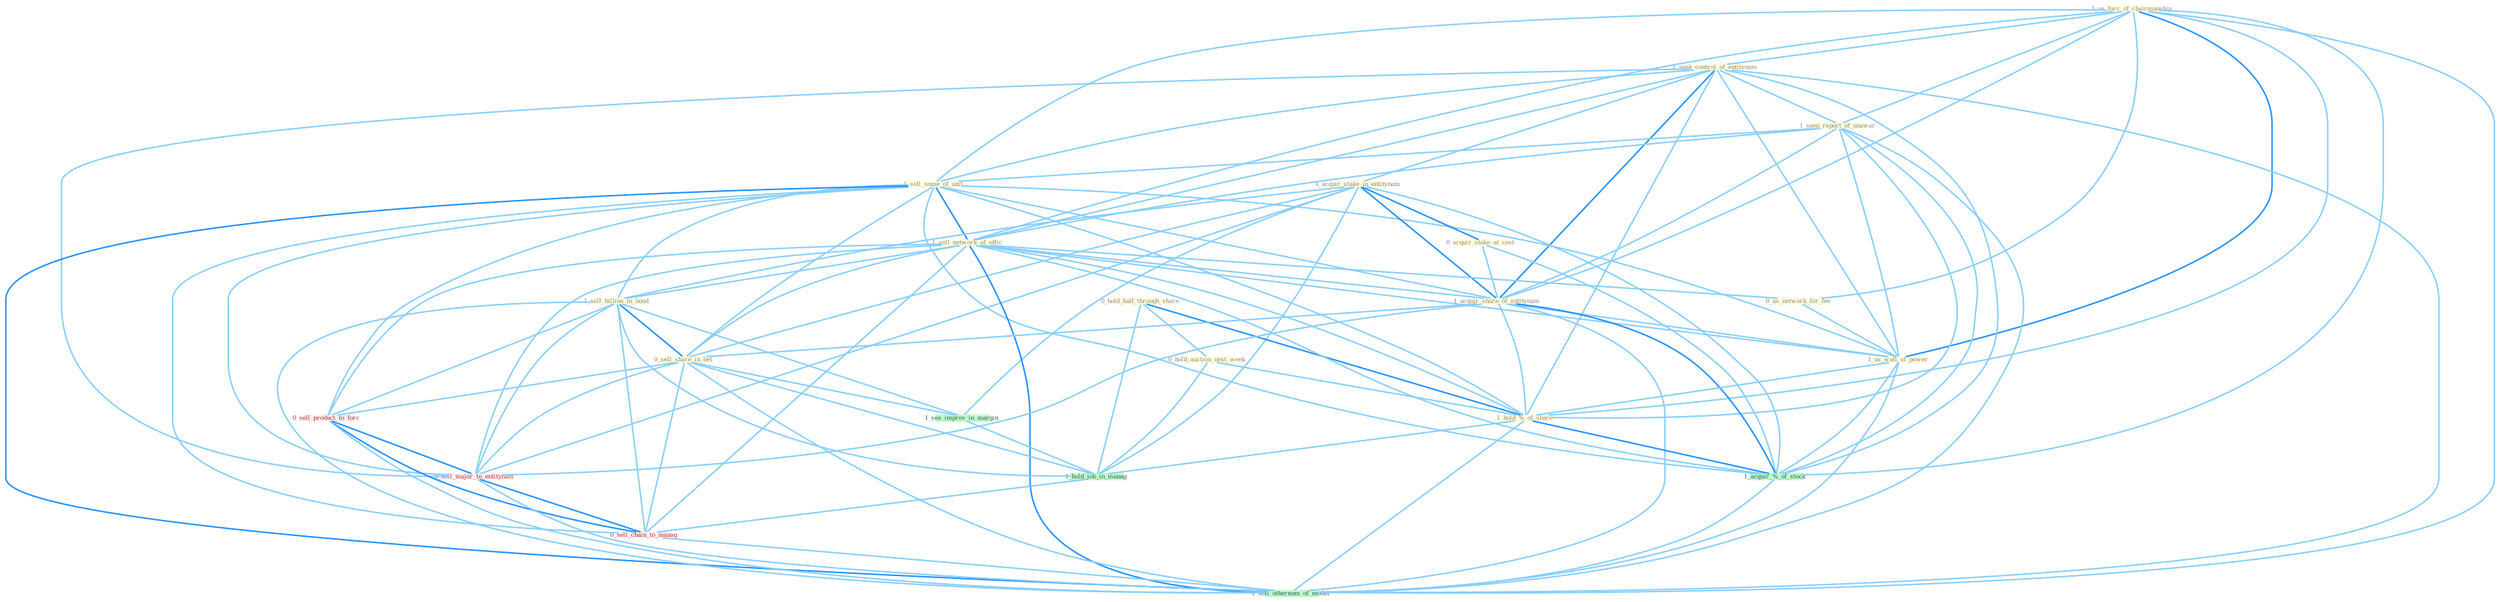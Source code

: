 Graph G{ 
    node
    [shape=polygon,style=filled,width=.5,height=.06,color="#BDFCC9",fixedsize=true,fontsize=4,
    fontcolor="#2f4f4f"];
    {node
    [color="#ffffe0", fontcolor="#8b7d6b"] "1_us_forc_of_chairmanship " "1_seek_control_of_entitynam " "1_seen_report_of_unawar " "1_sell_some_of_unit " "1_acquir_stake_in_entitynam " "0_hold_half_through_share " "0_acquir_stake_at_cost " "1_sell_network_of_offic " "0_us_network_for_fee " "0_hold_auction_next_week " "1_sell_billion_in_bond " "1_acquir_share_of_entitynam " "1_us_watt_of_power " "0_sell_share_in_bet " "1_hold_%_of_share "}
{node [color="#fff0f5", fontcolor="#b22222"] "0_sell_product_to_forc " "0_sell_major_to_entitynam " "0_sell_chain_to_manag "}
edge [color="#B0E2FF"];

	"1_us_forc_of_chairmanship " -- "1_seek_control_of_entitynam " [w="1", color="#87cefa" ];
	"1_us_forc_of_chairmanship " -- "1_seen_report_of_unawar " [w="1", color="#87cefa" ];
	"1_us_forc_of_chairmanship " -- "1_sell_some_of_unit " [w="1", color="#87cefa" ];
	"1_us_forc_of_chairmanship " -- "1_sell_network_of_offic " [w="1", color="#87cefa" ];
	"1_us_forc_of_chairmanship " -- "0_us_network_for_fee " [w="1", color="#87cefa" ];
	"1_us_forc_of_chairmanship " -- "1_acquir_share_of_entitynam " [w="1", color="#87cefa" ];
	"1_us_forc_of_chairmanship " -- "1_us_watt_of_power " [w="2", color="#1e90ff" , len=0.8];
	"1_us_forc_of_chairmanship " -- "1_hold_%_of_share " [w="1", color="#87cefa" ];
	"1_us_forc_of_chairmanship " -- "1_acquir_%_of_stock " [w="1", color="#87cefa" ];
	"1_us_forc_of_chairmanship " -- "1_sell_othernum_of_model " [w="1", color="#87cefa" ];
	"1_seek_control_of_entitynam " -- "1_seen_report_of_unawar " [w="1", color="#87cefa" ];
	"1_seek_control_of_entitynam " -- "1_sell_some_of_unit " [w="1", color="#87cefa" ];
	"1_seek_control_of_entitynam " -- "1_acquir_stake_in_entitynam " [w="1", color="#87cefa" ];
	"1_seek_control_of_entitynam " -- "1_sell_network_of_offic " [w="1", color="#87cefa" ];
	"1_seek_control_of_entitynam " -- "1_acquir_share_of_entitynam " [w="2", color="#1e90ff" , len=0.8];
	"1_seek_control_of_entitynam " -- "1_us_watt_of_power " [w="1", color="#87cefa" ];
	"1_seek_control_of_entitynam " -- "1_hold_%_of_share " [w="1", color="#87cefa" ];
	"1_seek_control_of_entitynam " -- "1_acquir_%_of_stock " [w="1", color="#87cefa" ];
	"1_seek_control_of_entitynam " -- "0_sell_major_to_entitynam " [w="1", color="#87cefa" ];
	"1_seek_control_of_entitynam " -- "1_sell_othernum_of_model " [w="1", color="#87cefa" ];
	"1_seen_report_of_unawar " -- "1_sell_some_of_unit " [w="1", color="#87cefa" ];
	"1_seen_report_of_unawar " -- "1_sell_network_of_offic " [w="1", color="#87cefa" ];
	"1_seen_report_of_unawar " -- "1_acquir_share_of_entitynam " [w="1", color="#87cefa" ];
	"1_seen_report_of_unawar " -- "1_us_watt_of_power " [w="1", color="#87cefa" ];
	"1_seen_report_of_unawar " -- "1_hold_%_of_share " [w="1", color="#87cefa" ];
	"1_seen_report_of_unawar " -- "1_acquir_%_of_stock " [w="1", color="#87cefa" ];
	"1_seen_report_of_unawar " -- "1_sell_othernum_of_model " [w="1", color="#87cefa" ];
	"1_sell_some_of_unit " -- "1_sell_network_of_offic " [w="2", color="#1e90ff" , len=0.8];
	"1_sell_some_of_unit " -- "1_sell_billion_in_bond " [w="1", color="#87cefa" ];
	"1_sell_some_of_unit " -- "1_acquir_share_of_entitynam " [w="1", color="#87cefa" ];
	"1_sell_some_of_unit " -- "1_us_watt_of_power " [w="1", color="#87cefa" ];
	"1_sell_some_of_unit " -- "0_sell_share_in_bet " [w="1", color="#87cefa" ];
	"1_sell_some_of_unit " -- "1_hold_%_of_share " [w="1", color="#87cefa" ];
	"1_sell_some_of_unit " -- "1_acquir_%_of_stock " [w="1", color="#87cefa" ];
	"1_sell_some_of_unit " -- "0_sell_product_to_forc " [w="1", color="#87cefa" ];
	"1_sell_some_of_unit " -- "0_sell_major_to_entitynam " [w="1", color="#87cefa" ];
	"1_sell_some_of_unit " -- "0_sell_chain_to_manag " [w="1", color="#87cefa" ];
	"1_sell_some_of_unit " -- "1_sell_othernum_of_model " [w="2", color="#1e90ff" , len=0.8];
	"1_acquir_stake_in_entitynam " -- "0_acquir_stake_at_cost " [w="2", color="#1e90ff" , len=0.8];
	"1_acquir_stake_in_entitynam " -- "1_sell_billion_in_bond " [w="1", color="#87cefa" ];
	"1_acquir_stake_in_entitynam " -- "1_acquir_share_of_entitynam " [w="2", color="#1e90ff" , len=0.8];
	"1_acquir_stake_in_entitynam " -- "0_sell_share_in_bet " [w="1", color="#87cefa" ];
	"1_acquir_stake_in_entitynam " -- "1_see_improv_in_margin " [w="1", color="#87cefa" ];
	"1_acquir_stake_in_entitynam " -- "1_acquir_%_of_stock " [w="1", color="#87cefa" ];
	"1_acquir_stake_in_entitynam " -- "1_hold_job_in_manag " [w="1", color="#87cefa" ];
	"1_acquir_stake_in_entitynam " -- "0_sell_major_to_entitynam " [w="1", color="#87cefa" ];
	"0_hold_half_through_share " -- "0_hold_auction_next_week " [w="1", color="#87cefa" ];
	"0_hold_half_through_share " -- "1_hold_%_of_share " [w="2", color="#1e90ff" , len=0.8];
	"0_hold_half_through_share " -- "1_hold_job_in_manag " [w="1", color="#87cefa" ];
	"0_acquir_stake_at_cost " -- "1_acquir_share_of_entitynam " [w="1", color="#87cefa" ];
	"0_acquir_stake_at_cost " -- "1_acquir_%_of_stock " [w="1", color="#87cefa" ];
	"1_sell_network_of_offic " -- "0_us_network_for_fee " [w="1", color="#87cefa" ];
	"1_sell_network_of_offic " -- "1_sell_billion_in_bond " [w="1", color="#87cefa" ];
	"1_sell_network_of_offic " -- "1_acquir_share_of_entitynam " [w="1", color="#87cefa" ];
	"1_sell_network_of_offic " -- "1_us_watt_of_power " [w="1", color="#87cefa" ];
	"1_sell_network_of_offic " -- "0_sell_share_in_bet " [w="1", color="#87cefa" ];
	"1_sell_network_of_offic " -- "1_hold_%_of_share " [w="1", color="#87cefa" ];
	"1_sell_network_of_offic " -- "1_acquir_%_of_stock " [w="1", color="#87cefa" ];
	"1_sell_network_of_offic " -- "0_sell_product_to_forc " [w="1", color="#87cefa" ];
	"1_sell_network_of_offic " -- "0_sell_major_to_entitynam " [w="1", color="#87cefa" ];
	"1_sell_network_of_offic " -- "0_sell_chain_to_manag " [w="1", color="#87cefa" ];
	"1_sell_network_of_offic " -- "1_sell_othernum_of_model " [w="2", color="#1e90ff" , len=0.8];
	"0_us_network_for_fee " -- "1_us_watt_of_power " [w="1", color="#87cefa" ];
	"0_hold_auction_next_week " -- "1_hold_%_of_share " [w="1", color="#87cefa" ];
	"0_hold_auction_next_week " -- "1_hold_job_in_manag " [w="1", color="#87cefa" ];
	"1_sell_billion_in_bond " -- "0_sell_share_in_bet " [w="2", color="#1e90ff" , len=0.8];
	"1_sell_billion_in_bond " -- "1_see_improv_in_margin " [w="1", color="#87cefa" ];
	"1_sell_billion_in_bond " -- "1_hold_job_in_manag " [w="1", color="#87cefa" ];
	"1_sell_billion_in_bond " -- "0_sell_product_to_forc " [w="1", color="#87cefa" ];
	"1_sell_billion_in_bond " -- "0_sell_major_to_entitynam " [w="1", color="#87cefa" ];
	"1_sell_billion_in_bond " -- "0_sell_chain_to_manag " [w="1", color="#87cefa" ];
	"1_sell_billion_in_bond " -- "1_sell_othernum_of_model " [w="1", color="#87cefa" ];
	"1_acquir_share_of_entitynam " -- "1_us_watt_of_power " [w="1", color="#87cefa" ];
	"1_acquir_share_of_entitynam " -- "0_sell_share_in_bet " [w="1", color="#87cefa" ];
	"1_acquir_share_of_entitynam " -- "1_hold_%_of_share " [w="1", color="#87cefa" ];
	"1_acquir_share_of_entitynam " -- "1_acquir_%_of_stock " [w="2", color="#1e90ff" , len=0.8];
	"1_acquir_share_of_entitynam " -- "0_sell_major_to_entitynam " [w="1", color="#87cefa" ];
	"1_acquir_share_of_entitynam " -- "1_sell_othernum_of_model " [w="1", color="#87cefa" ];
	"1_us_watt_of_power " -- "1_hold_%_of_share " [w="1", color="#87cefa" ];
	"1_us_watt_of_power " -- "1_acquir_%_of_stock " [w="1", color="#87cefa" ];
	"1_us_watt_of_power " -- "1_sell_othernum_of_model " [w="1", color="#87cefa" ];
	"0_sell_share_in_bet " -- "1_see_improv_in_margin " [w="1", color="#87cefa" ];
	"0_sell_share_in_bet " -- "1_hold_job_in_manag " [w="1", color="#87cefa" ];
	"0_sell_share_in_bet " -- "0_sell_product_to_forc " [w="1", color="#87cefa" ];
	"0_sell_share_in_bet " -- "0_sell_major_to_entitynam " [w="1", color="#87cefa" ];
	"0_sell_share_in_bet " -- "0_sell_chain_to_manag " [w="1", color="#87cefa" ];
	"0_sell_share_in_bet " -- "1_sell_othernum_of_model " [w="1", color="#87cefa" ];
	"1_hold_%_of_share " -- "1_acquir_%_of_stock " [w="2", color="#1e90ff" , len=0.8];
	"1_hold_%_of_share " -- "1_hold_job_in_manag " [w="1", color="#87cefa" ];
	"1_hold_%_of_share " -- "1_sell_othernum_of_model " [w="1", color="#87cefa" ];
	"1_see_improv_in_margin " -- "1_hold_job_in_manag " [w="1", color="#87cefa" ];
	"1_acquir_%_of_stock " -- "1_sell_othernum_of_model " [w="1", color="#87cefa" ];
	"1_hold_job_in_manag " -- "0_sell_chain_to_manag " [w="1", color="#87cefa" ];
	"0_sell_product_to_forc " -- "0_sell_major_to_entitynam " [w="2", color="#1e90ff" , len=0.8];
	"0_sell_product_to_forc " -- "0_sell_chain_to_manag " [w="2", color="#1e90ff" , len=0.8];
	"0_sell_product_to_forc " -- "1_sell_othernum_of_model " [w="1", color="#87cefa" ];
	"0_sell_major_to_entitynam " -- "0_sell_chain_to_manag " [w="2", color="#1e90ff" , len=0.8];
	"0_sell_major_to_entitynam " -- "1_sell_othernum_of_model " [w="1", color="#87cefa" ];
	"0_sell_chain_to_manag " -- "1_sell_othernum_of_model " [w="1", color="#87cefa" ];
}